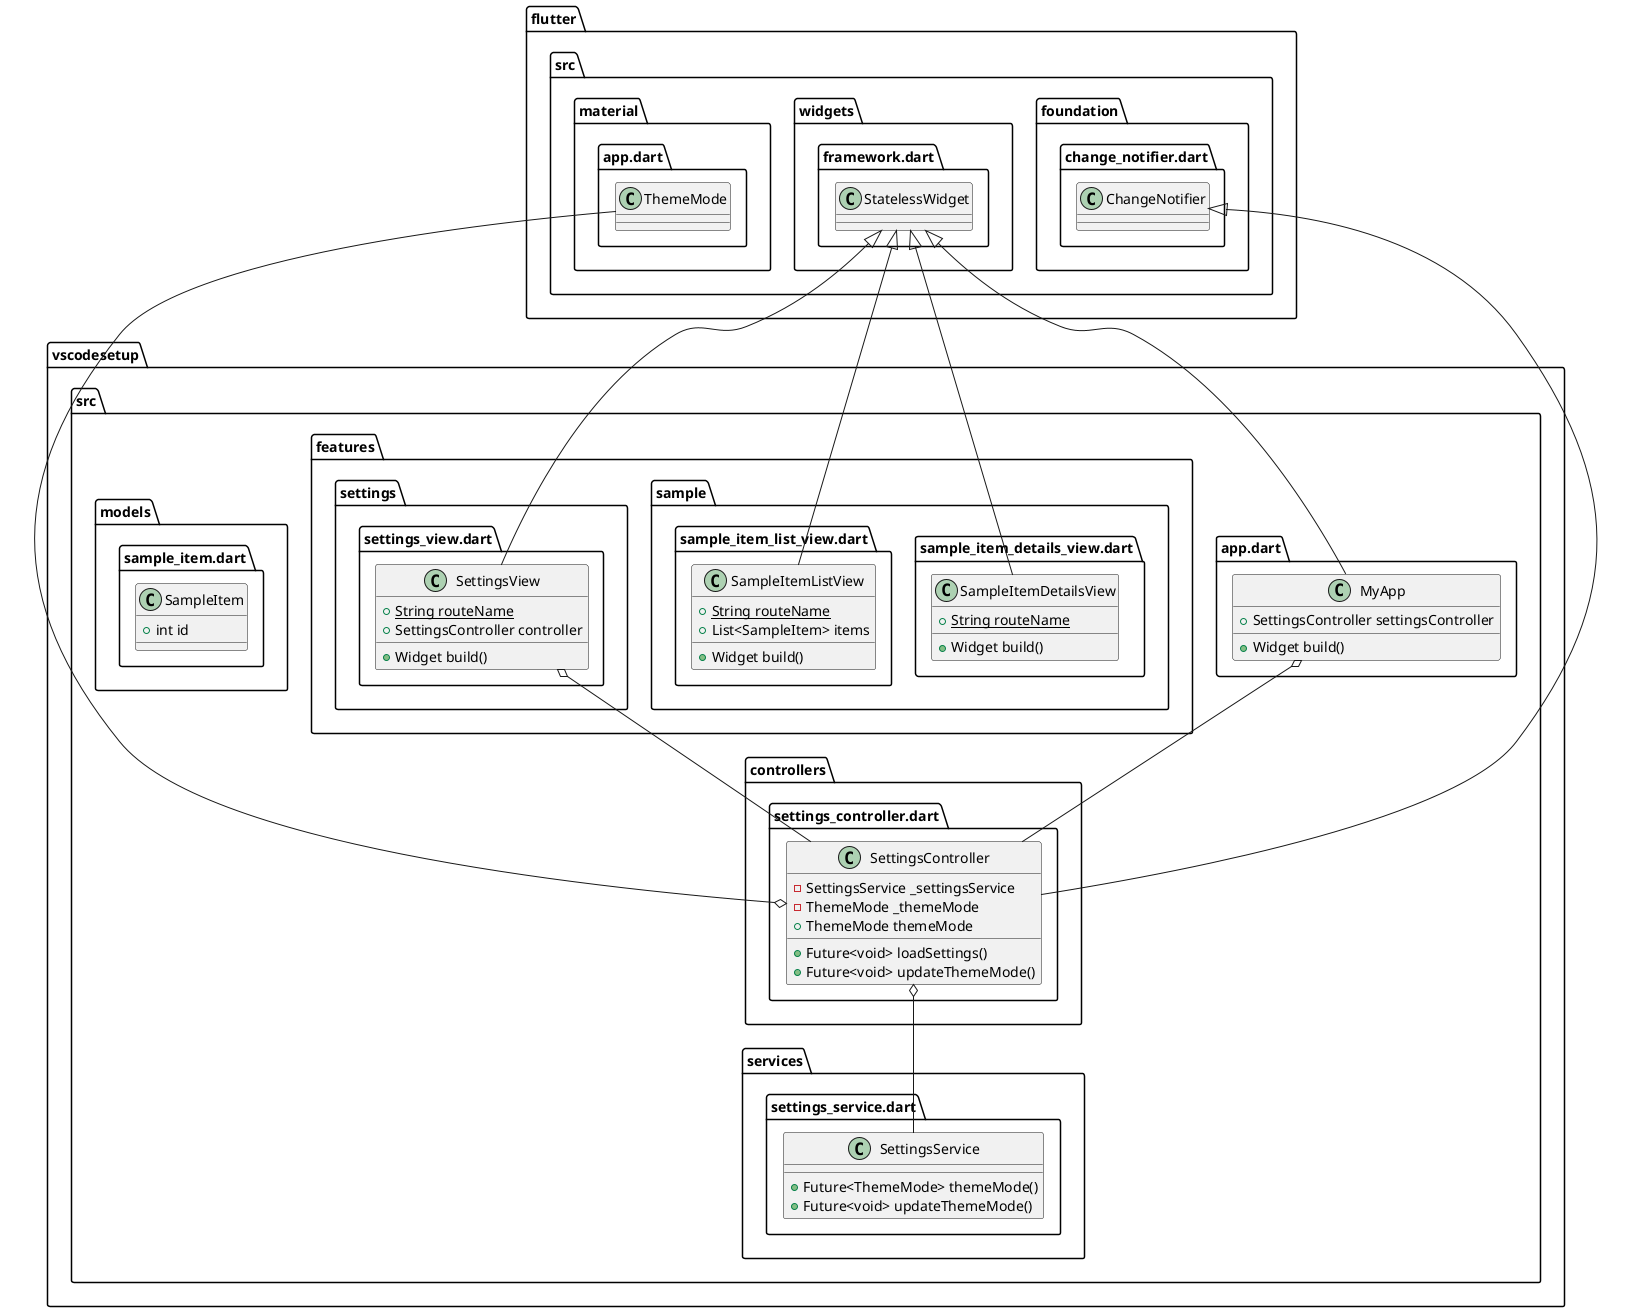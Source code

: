 @startuml
set namespaceSeparator ::

class "vscodesetup::src::app.dart::MyApp" {
  +SettingsController settingsController
  +Widget build()
}

"vscodesetup::src::app.dart::MyApp" o-- "vscodesetup::src::controllers::settings_controller.dart::SettingsController"
"flutter::src::widgets::framework.dart::StatelessWidget" <|-- "vscodesetup::src::app.dart::MyApp"

class "vscodesetup::src::controllers::settings_controller.dart::SettingsController" {
  -SettingsService _settingsService
  -ThemeMode _themeMode
  +ThemeMode themeMode
  +Future<void> loadSettings()
  +Future<void> updateThemeMode()
}

"vscodesetup::src::controllers::settings_controller.dart::SettingsController" o-- "vscodesetup::src::services::settings_service.dart::SettingsService"
"vscodesetup::src::controllers::settings_controller.dart::SettingsController" o-- "flutter::src::material::app.dart::ThemeMode"
"flutter::src::foundation::change_notifier.dart::ChangeNotifier" <|-- "vscodesetup::src::controllers::settings_controller.dart::SettingsController"

class "vscodesetup::src::features::sample::sample_item_details_view.dart::SampleItemDetailsView" {
  {static} +String routeName
  +Widget build()
}

"flutter::src::widgets::framework.dart::StatelessWidget" <|-- "vscodesetup::src::features::sample::sample_item_details_view.dart::SampleItemDetailsView"

class "vscodesetup::src::features::sample::sample_item_list_view.dart::SampleItemListView" {
  {static} +String routeName
  +List<SampleItem> items
  +Widget build()
}

"flutter::src::widgets::framework.dart::StatelessWidget" <|-- "vscodesetup::src::features::sample::sample_item_list_view.dart::SampleItemListView"

class "vscodesetup::src::features::settings::settings_view.dart::SettingsView" {
  {static} +String routeName
  +SettingsController controller
  +Widget build()
}

"vscodesetup::src::features::settings::settings_view.dart::SettingsView" o-- "vscodesetup::src::controllers::settings_controller.dart::SettingsController"
"flutter::src::widgets::framework.dart::StatelessWidget" <|-- "vscodesetup::src::features::settings::settings_view.dart::SettingsView"

class "vscodesetup::src::models::sample_item.dart::SampleItem" {
  +int id
}

class "vscodesetup::src::services::settings_service.dart::SettingsService" {
  +Future<ThemeMode> themeMode()
  +Future<void> updateThemeMode()
}


@enduml